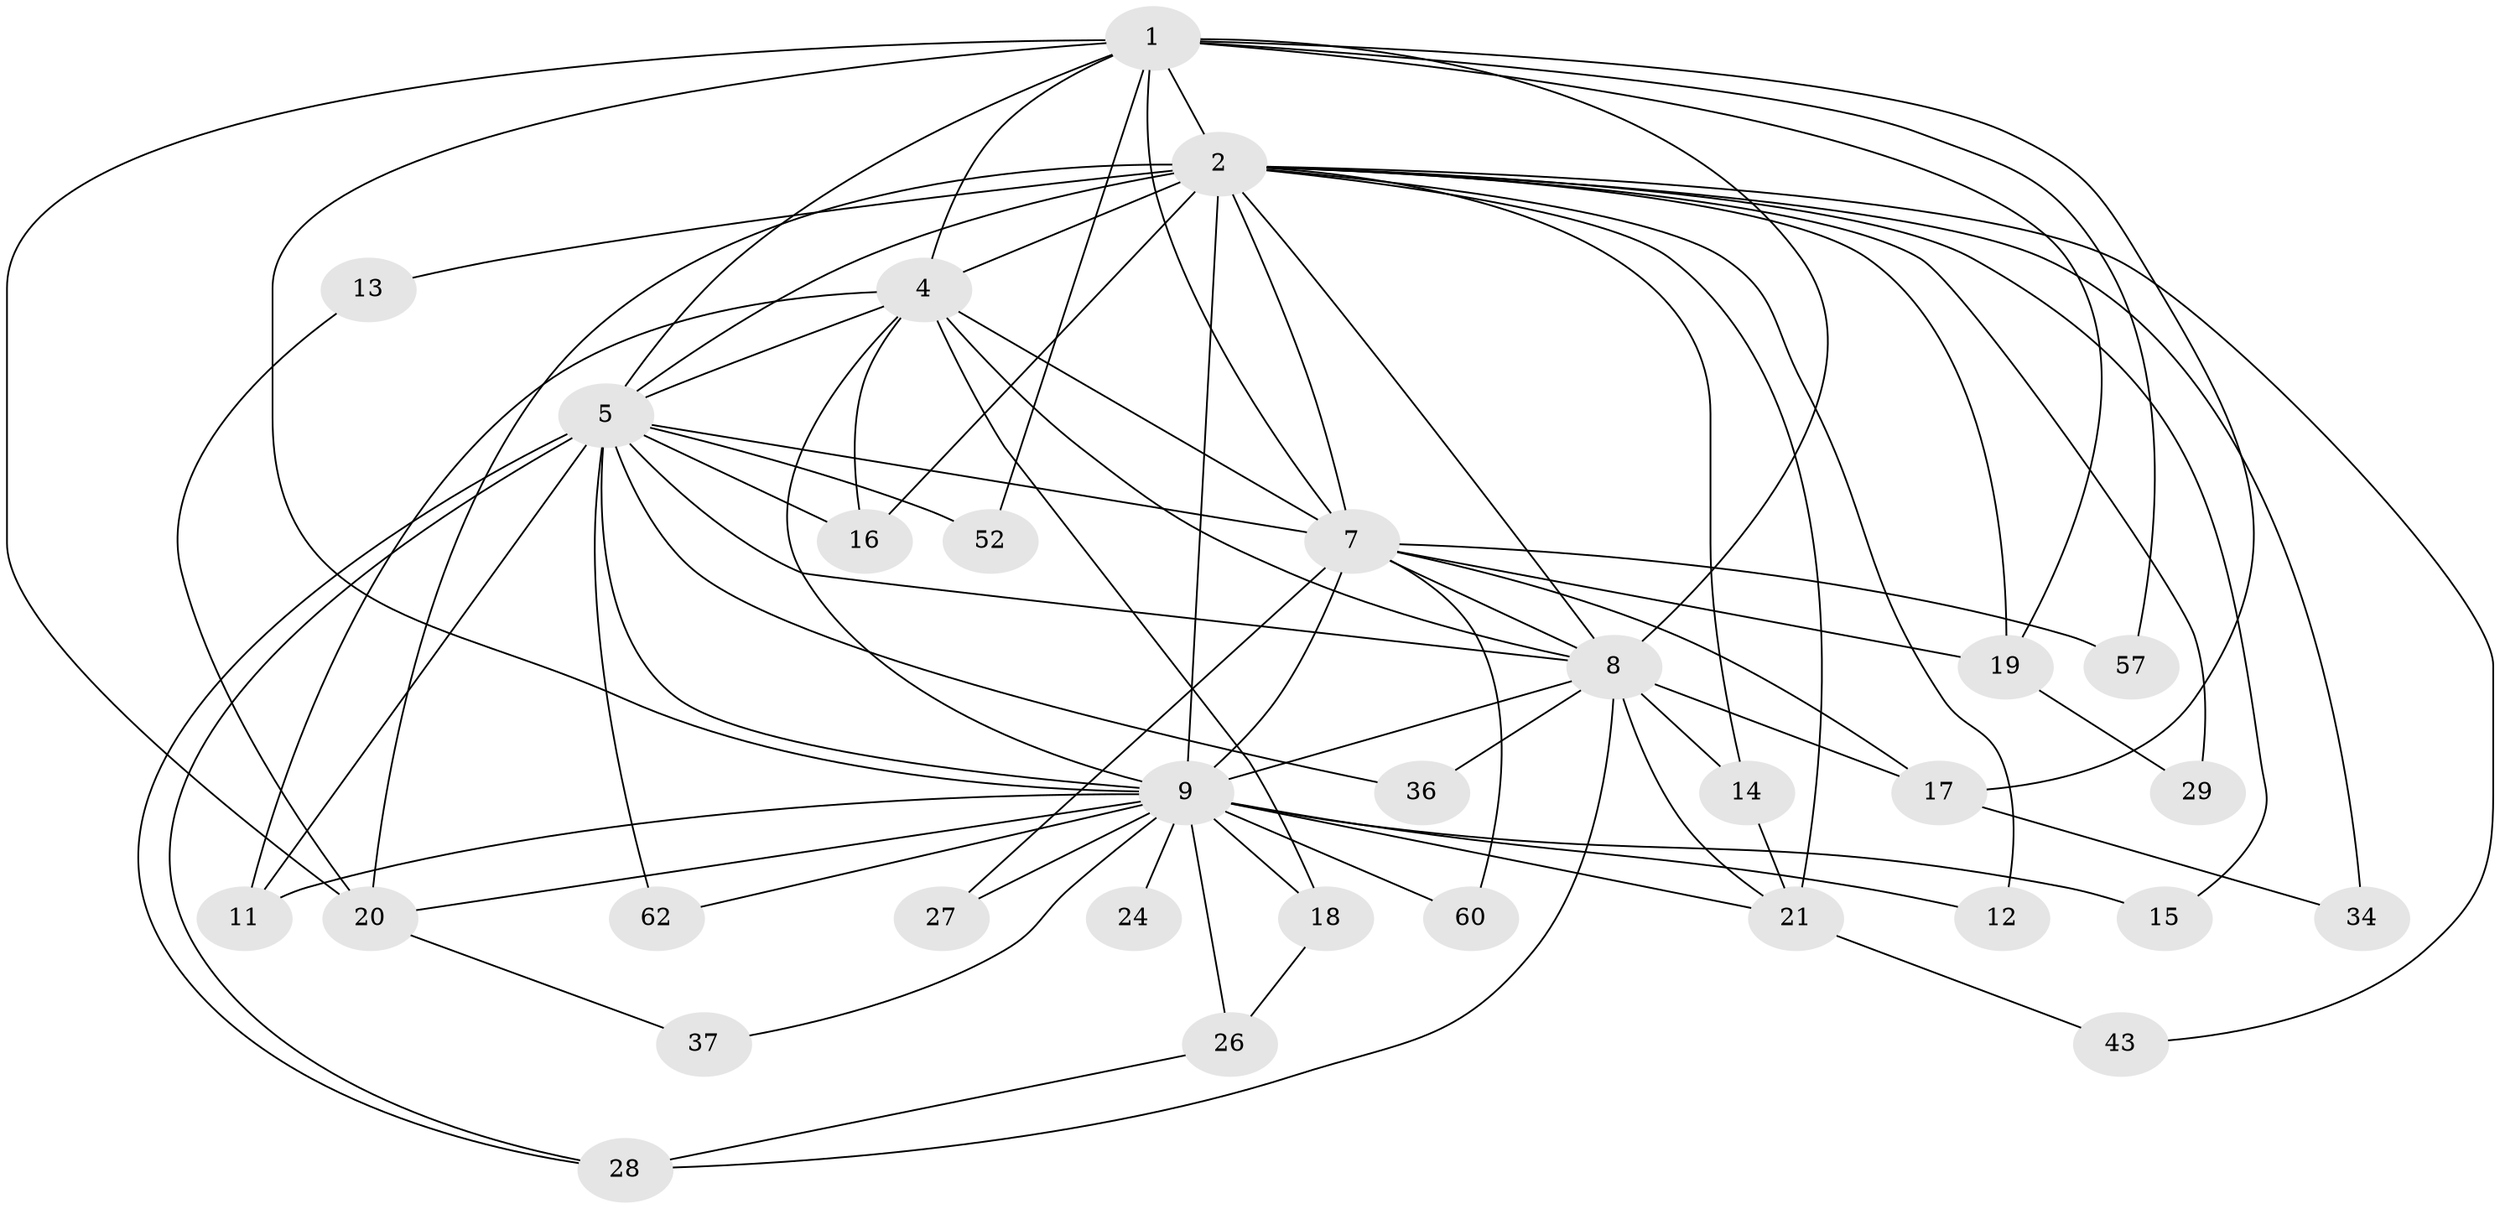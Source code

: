 // original degree distribution, {14: 0.015873015873015872, 17: 0.031746031746031744, 18: 0.031746031746031744, 13: 0.015873015873015872, 19: 0.015873015873015872, 15: 0.031746031746031744, 24: 0.015873015873015872, 3: 0.15873015873015872, 2: 0.5873015873015873, 4: 0.06349206349206349, 6: 0.031746031746031744}
// Generated by graph-tools (version 1.1) at 2025/13/03/09/25 04:13:51]
// undirected, 31 vertices, 77 edges
graph export_dot {
graph [start="1"]
  node [color=gray90,style=filled];
  1;
  2 [super="+40+61+23+3+42+46"];
  4 [super="+45"];
  5;
  7;
  8 [super="+25+51+56+35+31+32+38"];
  9 [super="+10"];
  11 [super="+50"];
  12;
  13 [super="+33"];
  14;
  15;
  16;
  17;
  18;
  19;
  20 [super="+63+30"];
  21 [super="+22+39"];
  24;
  26;
  27;
  28 [super="+41"];
  29;
  34;
  36;
  37;
  43;
  52;
  57;
  60;
  62;
  1 -- 2 [weight=3];
  1 -- 4;
  1 -- 5;
  1 -- 7;
  1 -- 8;
  1 -- 9 [weight=2];
  1 -- 17;
  1 -- 19;
  1 -- 20;
  1 -- 52;
  1 -- 57;
  2 -- 4 [weight=4];
  2 -- 5 [weight=4];
  2 -- 7 [weight=4];
  2 -- 8 [weight=5];
  2 -- 9 [weight=12];
  2 -- 13 [weight=3];
  2 -- 14;
  2 -- 29;
  2 -- 16;
  2 -- 34;
  2 -- 43;
  2 -- 12;
  2 -- 15;
  2 -- 19;
  2 -- 20 [weight=2];
  2 -- 21 [weight=2];
  4 -- 5;
  4 -- 7;
  4 -- 8;
  4 -- 9 [weight=2];
  4 -- 11;
  4 -- 16;
  4 -- 18;
  5 -- 7;
  5 -- 8 [weight=3];
  5 -- 9 [weight=2];
  5 -- 16;
  5 -- 28;
  5 -- 28;
  5 -- 36;
  5 -- 52;
  5 -- 62;
  5 -- 11;
  7 -- 8;
  7 -- 9 [weight=2];
  7 -- 17;
  7 -- 19;
  7 -- 27;
  7 -- 57;
  7 -- 60;
  8 -- 9 [weight=4];
  8 -- 14;
  8 -- 36;
  8 -- 28;
  8 -- 17;
  8 -- 21;
  9 -- 11;
  9 -- 60;
  9 -- 62;
  9 -- 12;
  9 -- 15;
  9 -- 18;
  9 -- 21;
  9 -- 24;
  9 -- 26;
  9 -- 27;
  9 -- 37;
  9 -- 20;
  13 -- 20;
  14 -- 21;
  17 -- 34;
  18 -- 26;
  19 -- 29;
  20 -- 37;
  21 -- 43;
  26 -- 28;
}
